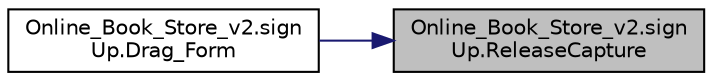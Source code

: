 digraph "Online_Book_Store_v2.signUp.ReleaseCapture"
{
 // LATEX_PDF_SIZE
  edge [fontname="Helvetica",fontsize="10",labelfontname="Helvetica",labelfontsize="10"];
  node [fontname="Helvetica",fontsize="10",shape=record];
  rankdir="RL";
  Node1 [label="Online_Book_Store_v2.sign\lUp.ReleaseCapture",height=0.2,width=0.4,color="black", fillcolor="grey75", style="filled", fontcolor="black",tooltip=" "];
  Node1 -> Node2 [dir="back",color="midnightblue",fontsize="10",style="solid",fontname="Helvetica"];
  Node2 [label="Online_Book_Store_v2.sign\lUp.Drag_Form",height=0.2,width=0.4,color="black", fillcolor="white", style="filled",URL="$class_online___book___store__v2_1_1sign_up.html#a9523e0c31659d8ee98740cbaecd44c28",tooltip="Function that moves to form"];
}
